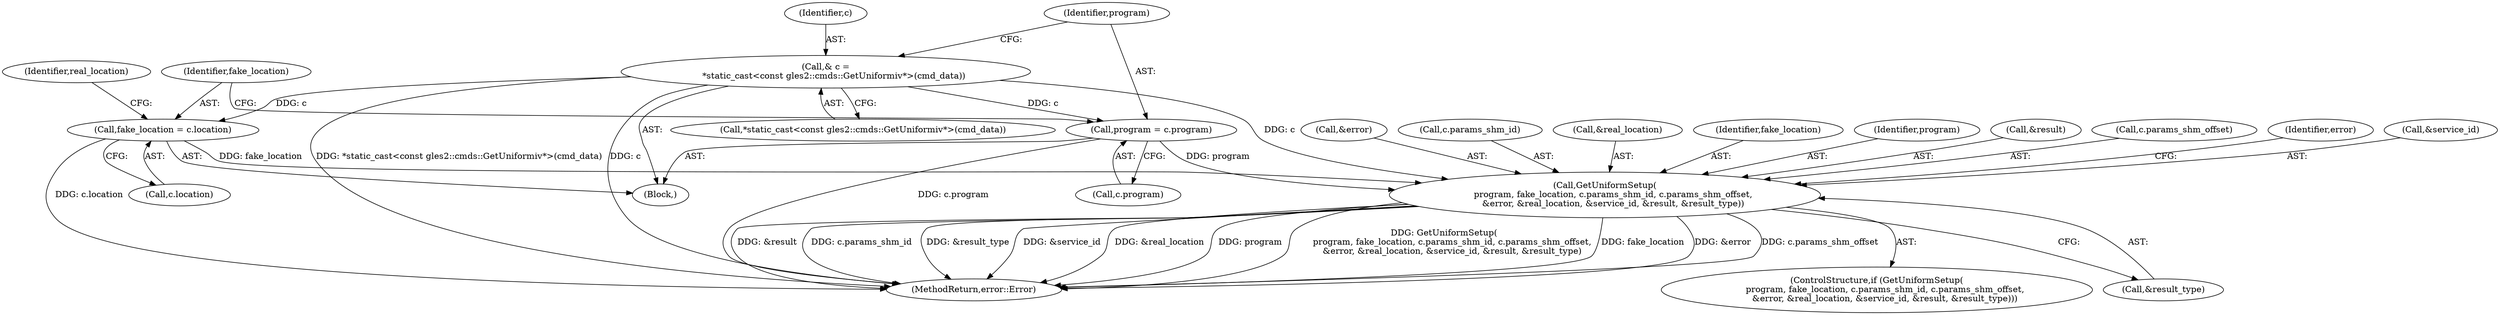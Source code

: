 digraph "0_Chrome_181c7400b2bf50ba02ac77149749fb419b4d4797_1@pointer" {
"1000133" [label="(Call,GetUniformSetup(\n      program, fake_location, c.params_shm_id, c.params_shm_offset,\n      &error, &real_location, &service_id, &result, &result_type))"];
"1000112" [label="(Call,program = c.program)"];
"1000105" [label="(Call,& c =\n      *static_cast<const gles2::cmds::GetUniformiv*>(cmd_data))"];
"1000118" [label="(Call,fake_location = c.location)"];
"1000142" [label="(Call,&error)"];
"1000106" [label="(Identifier,c)"];
"1000114" [label="(Call,c.program)"];
"1000136" [label="(Call,c.params_shm_id)"];
"1000120" [label="(Call,c.location)"];
"1000144" [label="(Call,&real_location)"];
"1000127" [label="(Identifier,real_location)"];
"1000119" [label="(Identifier,fake_location)"];
"1000133" [label="(Call,GetUniformSetup(\n      program, fake_location, c.params_shm_id, c.params_shm_offset,\n      &error, &real_location, &service_id, &result, &result_type))"];
"1000118" [label="(Call,fake_location = c.location)"];
"1000113" [label="(Identifier,program)"];
"1000135" [label="(Identifier,fake_location)"];
"1000150" [label="(Call,&result_type)"];
"1000112" [label="(Call,program = c.program)"];
"1000107" [label="(Call,*static_cast<const gles2::cmds::GetUniformiv*>(cmd_data))"];
"1000134" [label="(Identifier,program)"];
"1000148" [label="(Call,&result)"];
"1000139" [label="(Call,c.params_shm_offset)"];
"1000155" [label="(MethodReturn,error::Error)"];
"1000154" [label="(Identifier,error)"];
"1000103" [label="(Block,)"];
"1000146" [label="(Call,&service_id)"];
"1000132" [label="(ControlStructure,if (GetUniformSetup(\n      program, fake_location, c.params_shm_id, c.params_shm_offset,\n      &error, &real_location, &service_id, &result, &result_type)))"];
"1000105" [label="(Call,& c =\n      *static_cast<const gles2::cmds::GetUniformiv*>(cmd_data))"];
"1000133" -> "1000132"  [label="AST: "];
"1000133" -> "1000150"  [label="CFG: "];
"1000134" -> "1000133"  [label="AST: "];
"1000135" -> "1000133"  [label="AST: "];
"1000136" -> "1000133"  [label="AST: "];
"1000139" -> "1000133"  [label="AST: "];
"1000142" -> "1000133"  [label="AST: "];
"1000144" -> "1000133"  [label="AST: "];
"1000146" -> "1000133"  [label="AST: "];
"1000148" -> "1000133"  [label="AST: "];
"1000150" -> "1000133"  [label="AST: "];
"1000154" -> "1000133"  [label="CFG: "];
"1000133" -> "1000155"  [label="DDG: &error"];
"1000133" -> "1000155"  [label="DDG: c.params_shm_offset"];
"1000133" -> "1000155"  [label="DDG: &result"];
"1000133" -> "1000155"  [label="DDG: c.params_shm_id"];
"1000133" -> "1000155"  [label="DDG: &result_type"];
"1000133" -> "1000155"  [label="DDG: &service_id"];
"1000133" -> "1000155"  [label="DDG: &real_location"];
"1000133" -> "1000155"  [label="DDG: program"];
"1000133" -> "1000155"  [label="DDG: GetUniformSetup(\n      program, fake_location, c.params_shm_id, c.params_shm_offset,\n      &error, &real_location, &service_id, &result, &result_type)"];
"1000133" -> "1000155"  [label="DDG: fake_location"];
"1000112" -> "1000133"  [label="DDG: program"];
"1000118" -> "1000133"  [label="DDG: fake_location"];
"1000105" -> "1000133"  [label="DDG: c"];
"1000112" -> "1000103"  [label="AST: "];
"1000112" -> "1000114"  [label="CFG: "];
"1000113" -> "1000112"  [label="AST: "];
"1000114" -> "1000112"  [label="AST: "];
"1000119" -> "1000112"  [label="CFG: "];
"1000112" -> "1000155"  [label="DDG: c.program"];
"1000105" -> "1000112"  [label="DDG: c"];
"1000105" -> "1000103"  [label="AST: "];
"1000105" -> "1000107"  [label="CFG: "];
"1000106" -> "1000105"  [label="AST: "];
"1000107" -> "1000105"  [label="AST: "];
"1000113" -> "1000105"  [label="CFG: "];
"1000105" -> "1000155"  [label="DDG: *static_cast<const gles2::cmds::GetUniformiv*>(cmd_data)"];
"1000105" -> "1000155"  [label="DDG: c"];
"1000105" -> "1000118"  [label="DDG: c"];
"1000118" -> "1000103"  [label="AST: "];
"1000118" -> "1000120"  [label="CFG: "];
"1000119" -> "1000118"  [label="AST: "];
"1000120" -> "1000118"  [label="AST: "];
"1000127" -> "1000118"  [label="CFG: "];
"1000118" -> "1000155"  [label="DDG: c.location"];
}

